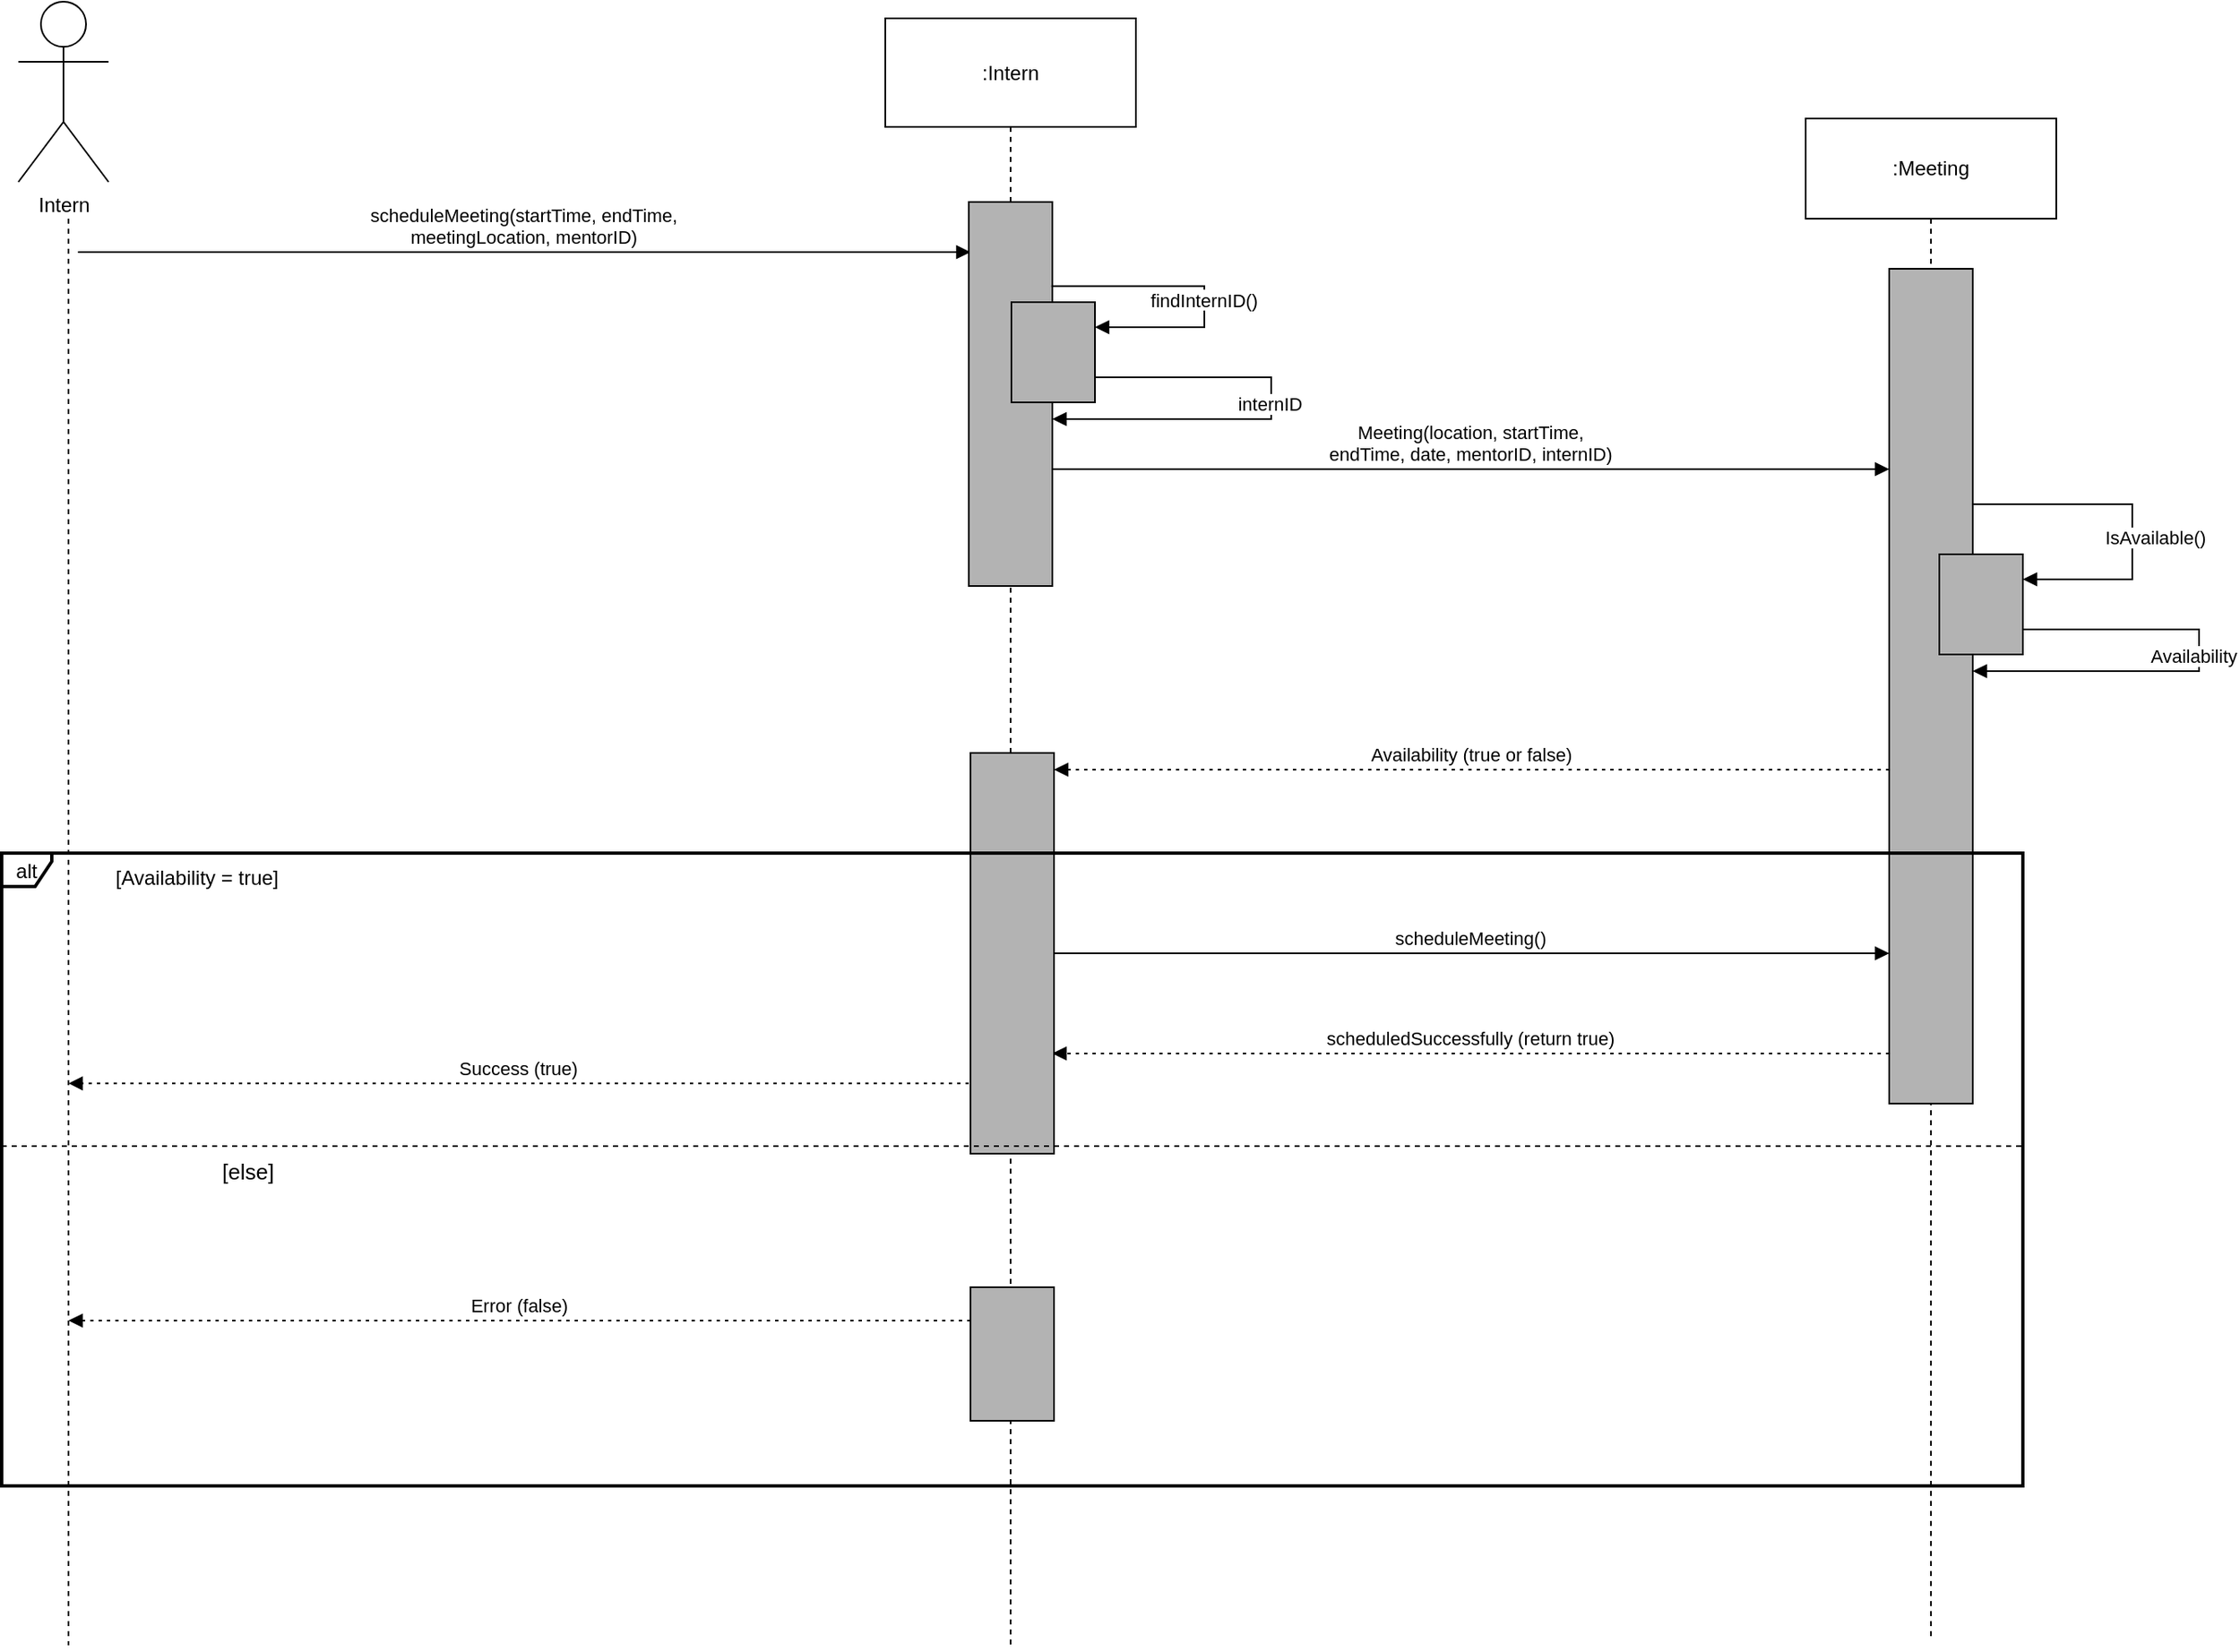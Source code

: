<mxfile version="22.1.7" type="device">
  <diagram name="Page-1" id="2YBvvXClWsGukQMizWep">
    <mxGraphModel dx="1826" dy="949" grid="1" gridSize="10" guides="1" tooltips="1" connect="1" arrows="1" fold="1" page="1" pageScale="1" pageWidth="1654" pageHeight="2336" math="0" shadow="0">
      <root>
        <mxCell id="0" />
        <mxCell id="1" parent="0" />
        <mxCell id="BpKAYK6RKZ5FypKMGdYV-23" value=":Intern" style="shape=umlLifeline;perimeter=lifelinePerimeter;whiteSpace=wrap;container=1;dropTarget=0;collapsible=0;recursiveResize=0;outlineConnect=0;portConstraint=eastwest;newEdgeStyle={&quot;edgeStyle&quot;:&quot;elbowEdgeStyle&quot;,&quot;elbow&quot;:&quot;vertical&quot;,&quot;curved&quot;:0,&quot;rounded&quot;:0};size=65;" parent="1" vertex="1">
          <mxGeometry x="589" y="30" width="150" height="977" as="geometry" />
        </mxCell>
        <mxCell id="BpKAYK6RKZ5FypKMGdYV-24" value=":Meeting" style="shape=umlLifeline;perimeter=lifelinePerimeter;whiteSpace=wrap;container=1;dropTarget=0;collapsible=0;recursiveResize=0;outlineConnect=0;portConstraint=eastwest;newEdgeStyle={&quot;edgeStyle&quot;:&quot;elbowEdgeStyle&quot;,&quot;elbow&quot;:&quot;vertical&quot;,&quot;curved&quot;:0,&quot;rounded&quot;:0};size=60;" parent="1" vertex="1">
          <mxGeometry x="1140" y="90" width="150" height="910" as="geometry" />
        </mxCell>
        <mxCell id="BpKAYK6RKZ5FypKMGdYV-29" value="scheduleMeeting(startTime, endTime,&#xa;meetingLocation, mentorID)" style="verticalAlign=bottom;endArrow=block;edgeStyle=elbowEdgeStyle;elbow=vertical;curved=0;rounded=0;" parent="1" edge="1">
          <mxGeometry relative="1" as="geometry">
            <Array as="points">
              <mxPoint x="396" y="170" />
            </Array>
            <mxPoint x="105.7" y="170" as="sourcePoint" />
            <mxPoint x="640" y="170" as="targetPoint" />
          </mxGeometry>
        </mxCell>
        <mxCell id="BpKAYK6RKZ5FypKMGdYV-30" value="Availability (true or false)" style="verticalAlign=bottom;endArrow=block;edgeStyle=elbowEdgeStyle;elbow=vertical;curved=0;rounded=0;dashed=1;dashPattern=2 3;" parent="1" source="BpKAYK6RKZ5FypKMGdYV-42" target="BpKAYK6RKZ5FypKMGdYV-57" edge="1">
          <mxGeometry relative="1" as="geometry">
            <Array as="points">
              <mxPoint x="850.87" y="480" />
              <mxPoint x="930.87" y="509" />
            </Array>
            <mxPoint x="1126.37" y="480" as="sourcePoint" />
            <mxPoint x="714.5" y="480" as="targetPoint" />
          </mxGeometry>
        </mxCell>
        <mxCell id="BpKAYK6RKZ5FypKMGdYV-39" value="Intern" style="shape=umlActor;verticalLabelPosition=bottom;verticalAlign=top;html=1;outlineConnect=0;" parent="1" vertex="1">
          <mxGeometry x="70" y="20" width="54" height="108" as="geometry" />
        </mxCell>
        <mxCell id="BpKAYK6RKZ5FypKMGdYV-40" value="" style="endArrow=none;dashed=1;html=1;rounded=0;" parent="1" edge="1">
          <mxGeometry width="50" height="50" relative="1" as="geometry">
            <mxPoint x="100" y="150" as="sourcePoint" />
            <mxPoint x="100" y="1004.444" as="targetPoint" />
          </mxGeometry>
        </mxCell>
        <mxCell id="BpKAYK6RKZ5FypKMGdYV-41" value="" style="rounded=0;whiteSpace=wrap;html=1;fillColor=#B3B3B3;fillStyle=auto;" parent="1" vertex="1">
          <mxGeometry x="639" y="140" width="50" height="230" as="geometry" />
        </mxCell>
        <mxCell id="BpKAYK6RKZ5FypKMGdYV-42" value="" style="rounded=0;whiteSpace=wrap;html=1;fillColor=#B3B3B3;" parent="1" vertex="1">
          <mxGeometry x="1190" y="180" width="50" height="500" as="geometry" />
        </mxCell>
        <mxCell id="BpKAYK6RKZ5FypKMGdYV-43" value="Meeting(location, startTime,&#xa;endTime, date, mentorID, internID)" style="verticalAlign=bottom;endArrow=block;edgeStyle=elbowEdgeStyle;elbow=vertical;curved=0;rounded=0;" parent="1" edge="1">
          <mxGeometry relative="1" as="geometry">
            <Array as="points">
              <mxPoint x="786.04" y="300" />
            </Array>
            <mxPoint x="689.0" y="300.0" as="sourcePoint" />
            <mxPoint x="1190" y="300.0" as="targetPoint" />
          </mxGeometry>
        </mxCell>
        <mxCell id="BpKAYK6RKZ5FypKMGdYV-46" value="" style="rounded=0;whiteSpace=wrap;html=1;fillColor=#B3B3B3;" parent="1" vertex="1">
          <mxGeometry x="664.5" y="200" width="50" height="60" as="geometry" />
        </mxCell>
        <mxCell id="BpKAYK6RKZ5FypKMGdYV-47" value="findInternID()" style="verticalAlign=bottom;endArrow=block;edgeStyle=elbowEdgeStyle;elbow=vertical;curved=0;rounded=0;entryX=1;entryY=0.25;entryDx=0;entryDy=0;exitX=0.988;exitY=0.219;exitDx=0;exitDy=0;exitPerimeter=0;" parent="1" source="BpKAYK6RKZ5FypKMGdYV-41" target="BpKAYK6RKZ5FypKMGdYV-46" edge="1">
          <mxGeometry x="0.201" relative="1" as="geometry">
            <Array as="points">
              <mxPoint x="780" y="170" />
            </Array>
            <mxPoint x="714.495" y="170.0" as="sourcePoint" />
            <mxPoint x="1134.92" y="170" as="targetPoint" />
            <mxPoint as="offset" />
          </mxGeometry>
        </mxCell>
        <mxCell id="BpKAYK6RKZ5FypKMGdYV-48" value="internID" style="verticalAlign=bottom;endArrow=block;edgeStyle=elbowEdgeStyle;elbow=vertical;curved=0;rounded=0;exitX=1;exitY=0.75;exitDx=0;exitDy=0;" parent="1" source="BpKAYK6RKZ5FypKMGdYV-46" target="BpKAYK6RKZ5FypKMGdYV-41" edge="1">
          <mxGeometry x="0.002" relative="1" as="geometry">
            <Array as="points">
              <mxPoint x="820" y="270" />
            </Array>
            <mxPoint x="801" y="280" as="sourcePoint" />
            <mxPoint x="827" y="340" as="targetPoint" />
            <mxPoint as="offset" />
          </mxGeometry>
        </mxCell>
        <mxCell id="BpKAYK6RKZ5FypKMGdYV-49" value="" style="rounded=0;whiteSpace=wrap;html=1;fillColor=#B3B3B3;" parent="1" vertex="1">
          <mxGeometry x="1220" y="351" width="50" height="60" as="geometry" />
        </mxCell>
        <mxCell id="BpKAYK6RKZ5FypKMGdYV-50" value="IsAvailable()" style="verticalAlign=bottom;endArrow=block;edgeStyle=elbowEdgeStyle;elbow=horizontal;curved=0;rounded=0;entryX=1;entryY=0.25;entryDx=0;entryDy=0;" parent="1" source="BpKAYK6RKZ5FypKMGdYV-42" target="BpKAYK6RKZ5FypKMGdYV-49" edge="1">
          <mxGeometry x="0.209" y="14" relative="1" as="geometry">
            <Array as="points">
              <mxPoint x="1335.5" y="321" />
            </Array>
            <mxPoint x="1244.5" y="321" as="sourcePoint" />
            <mxPoint x="1690.42" y="321" as="targetPoint" />
            <mxPoint as="offset" />
          </mxGeometry>
        </mxCell>
        <mxCell id="BpKAYK6RKZ5FypKMGdYV-51" value="Availability" style="verticalAlign=bottom;endArrow=block;edgeStyle=elbowEdgeStyle;elbow=vertical;curved=0;rounded=0;exitX=1;exitY=0.75;exitDx=0;exitDy=0;" parent="1" source="BpKAYK6RKZ5FypKMGdYV-49" target="BpKAYK6RKZ5FypKMGdYV-42" edge="1">
          <mxGeometry x="0.002" relative="1" as="geometry">
            <Array as="points">
              <mxPoint x="1375.5" y="421" />
            </Array>
            <mxPoint x="1356.5" y="431" as="sourcePoint" />
            <mxPoint x="1244.5" y="440" as="targetPoint" />
            <mxPoint as="offset" />
          </mxGeometry>
        </mxCell>
        <mxCell id="BpKAYK6RKZ5FypKMGdYV-53" value="scheduleMeeting()" style="verticalAlign=bottom;endArrow=block;edgeStyle=elbowEdgeStyle;elbow=vertical;curved=0;rounded=0;" parent="1" edge="1">
          <mxGeometry relative="1" as="geometry">
            <Array as="points">
              <mxPoint x="811.54" y="590" />
            </Array>
            <mxPoint x="689" y="590" as="sourcePoint" />
            <mxPoint x="1190" y="590" as="targetPoint" />
          </mxGeometry>
        </mxCell>
        <mxCell id="BpKAYK6RKZ5FypKMGdYV-54" value="scheduledSuccessfully (return true)" style="verticalAlign=bottom;endArrow=block;edgeStyle=elbowEdgeStyle;elbow=vertical;curved=0;rounded=0;dashed=1;dashPattern=2 3;" parent="1" edge="1">
          <mxGeometry relative="1" as="geometry">
            <Array as="points">
              <mxPoint x="850.87" y="650" />
              <mxPoint x="930.87" y="679" />
            </Array>
            <mxPoint x="1190" y="650" as="sourcePoint" />
            <mxPoint x="689" y="650" as="targetPoint" />
          </mxGeometry>
        </mxCell>
        <mxCell id="BpKAYK6RKZ5FypKMGdYV-55" value="Success (true)" style="verticalAlign=bottom;endArrow=block;edgeStyle=elbowEdgeStyle;elbow=vertical;curved=0;rounded=0;dashed=1;dashPattern=2 3;" parent="1" edge="1">
          <mxGeometry relative="1" as="geometry">
            <Array as="points">
              <mxPoint x="299.87" y="667.91" />
              <mxPoint x="379.87" y="696.91" />
            </Array>
            <mxPoint x="639" y="667.91" as="sourcePoint" />
            <mxPoint x="100" y="667.91" as="targetPoint" />
          </mxGeometry>
        </mxCell>
        <mxCell id="BpKAYK6RKZ5FypKMGdYV-56" value="" style="rounded=0;whiteSpace=wrap;html=1;fillColor=#B3B3B3;" parent="1" vertex="1">
          <mxGeometry x="640" y="790" width="50" height="80" as="geometry" />
        </mxCell>
        <mxCell id="BpKAYK6RKZ5FypKMGdYV-58" value="Error (false)" style="verticalAlign=bottom;endArrow=block;edgeStyle=elbowEdgeStyle;elbow=vertical;curved=0;rounded=0;dashed=1;dashPattern=2 3;" parent="1" source="BpKAYK6RKZ5FypKMGdYV-56" edge="1">
          <mxGeometry relative="1" as="geometry">
            <Array as="points">
              <mxPoint x="620" y="810" />
              <mxPoint x="329.87" y="839" />
            </Array>
            <mxPoint x="589" y="810" as="sourcePoint" />
            <mxPoint x="100" y="810" as="targetPoint" />
          </mxGeometry>
        </mxCell>
        <mxCell id="BpKAYK6RKZ5FypKMGdYV-57" value="" style="rounded=0;whiteSpace=wrap;html=1;fillColor=#B3B3B3;" parent="1" vertex="1">
          <mxGeometry x="640" y="470" width="50" height="240" as="geometry" />
        </mxCell>
        <mxCell id="BpKAYK6RKZ5FypKMGdYV-26" value="alt" style="shape=umlFrame;pointerEvents=0;dropTarget=0;strokeColor=#000000;height=20;width=30;strokeWidth=2;" parent="1" vertex="1">
          <mxGeometry x="60" y="530" width="1210" height="379" as="geometry" />
        </mxCell>
        <mxCell id="BpKAYK6RKZ5FypKMGdYV-27" value="[Availability = true]" style="text;strokeColor=none;fillColor=none;align=center;verticalAlign=middle;whiteSpace=wrap;" parent="BpKAYK6RKZ5FypKMGdYV-26" vertex="1">
          <mxGeometry x="30.478" y="-10" width="173.808" height="50" as="geometry" />
        </mxCell>
        <mxCell id="BpKAYK6RKZ5FypKMGdYV-28" value="[else]" style="shape=line;dashed=1;verticalAlign=top;labelPosition=center;verticalLabelPosition=bottom;align=left;strokeColor=#000000;fontColor=#000000;strokeWidth=1;fontSize=13;spacingLeft=130;" parent="BpKAYK6RKZ5FypKMGdYV-26" vertex="1">
          <mxGeometry y="174.394" width="1211.803" height="2.287" as="geometry" />
        </mxCell>
      </root>
    </mxGraphModel>
  </diagram>
</mxfile>
